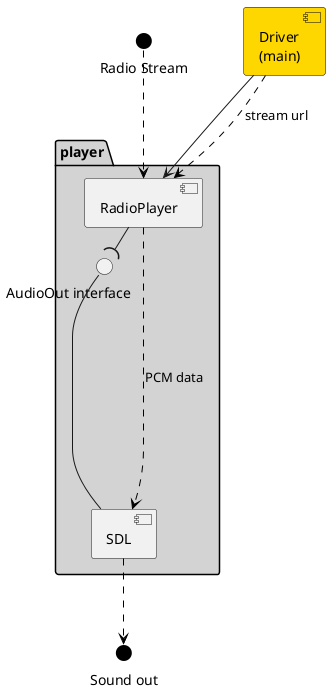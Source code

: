 @startuml
'https://plantuml.com/component-diagram

together {
    interface "Radio Stream" as RadioStream #back:black;line:black
    interface "Sound out" as out #back:black;line:black

    package player #lightgrey {
        interface "AudioOut interface                    " as iAudioOut
        component RadioPlayer
        component SDL

        iAudioOut --right-- SDL
        RadioPlayer --right--( iAudioOut
    }

    RadioPlayer .[#black]....> SDL : PCM data

    RadioStream .[#black].> RadioPlayer
    SDL .[#black].> out
}

component "Driver\n(main)" as Controller #back:gold;line:black
Controller -right-> RadioPlayer
Controller .[#black].> RadioPlayer : stream url




@enduml